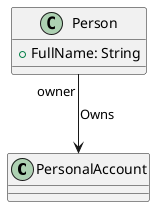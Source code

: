 @startuml

class PersonalAccount {}

class Person {
  +FullName: String
}

Person "owner" --> PersonalAccount : Owns


@enduml
